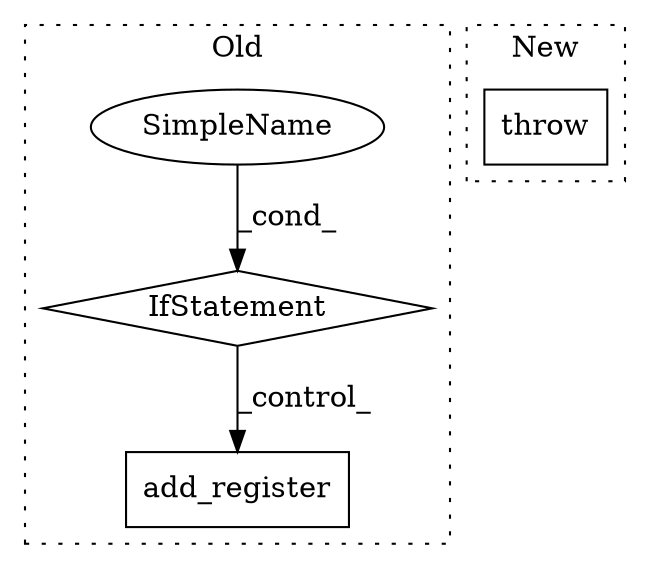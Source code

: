 digraph G {
subgraph cluster0 {
1 [label="add_register" a="32" s="3688,3705" l="13,1" shape="box"];
3 [label="IfStatement" a="25" s="3494,3520" l="4,2" shape="diamond"];
4 [label="SimpleName" a="42" s="" l="" shape="ellipse"];
label = "Old";
style="dotted";
}
subgraph cluster1 {
2 [label="throw" a="53" s="4395" l="6" shape="box"];
label = "New";
style="dotted";
}
3 -> 1 [label="_control_"];
4 -> 3 [label="_cond_"];
}